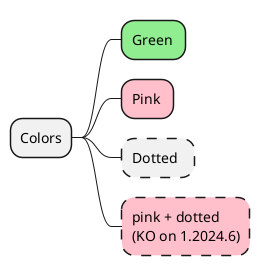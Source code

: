 {
  "sha1": "l9gwiwhplysozmg0ih1gj48sp94ycfm",
  "insertion": {
    "when": "2024-07-13T09:11:30.259Z",
    "url": "https://github.com/plantuml/plantuml/issues/1527#issuecomment-2218691939",
    "user": "plantuml@gmail.com"
  }
}
@startmindmap
<style>
.green {
  BackgroundColor lightgreen
}
.pink {
  BackgroundColor pink
}
.dotted {
  LineStyle 10
}
</style>
* Colors
** Green <<green>>
** Pink <<pink>>
** Dotted  <<dotted>>
** pink + dotted \n(KO on 1.2024.6)<<pink>> <<dotted>>
@endmindmap
